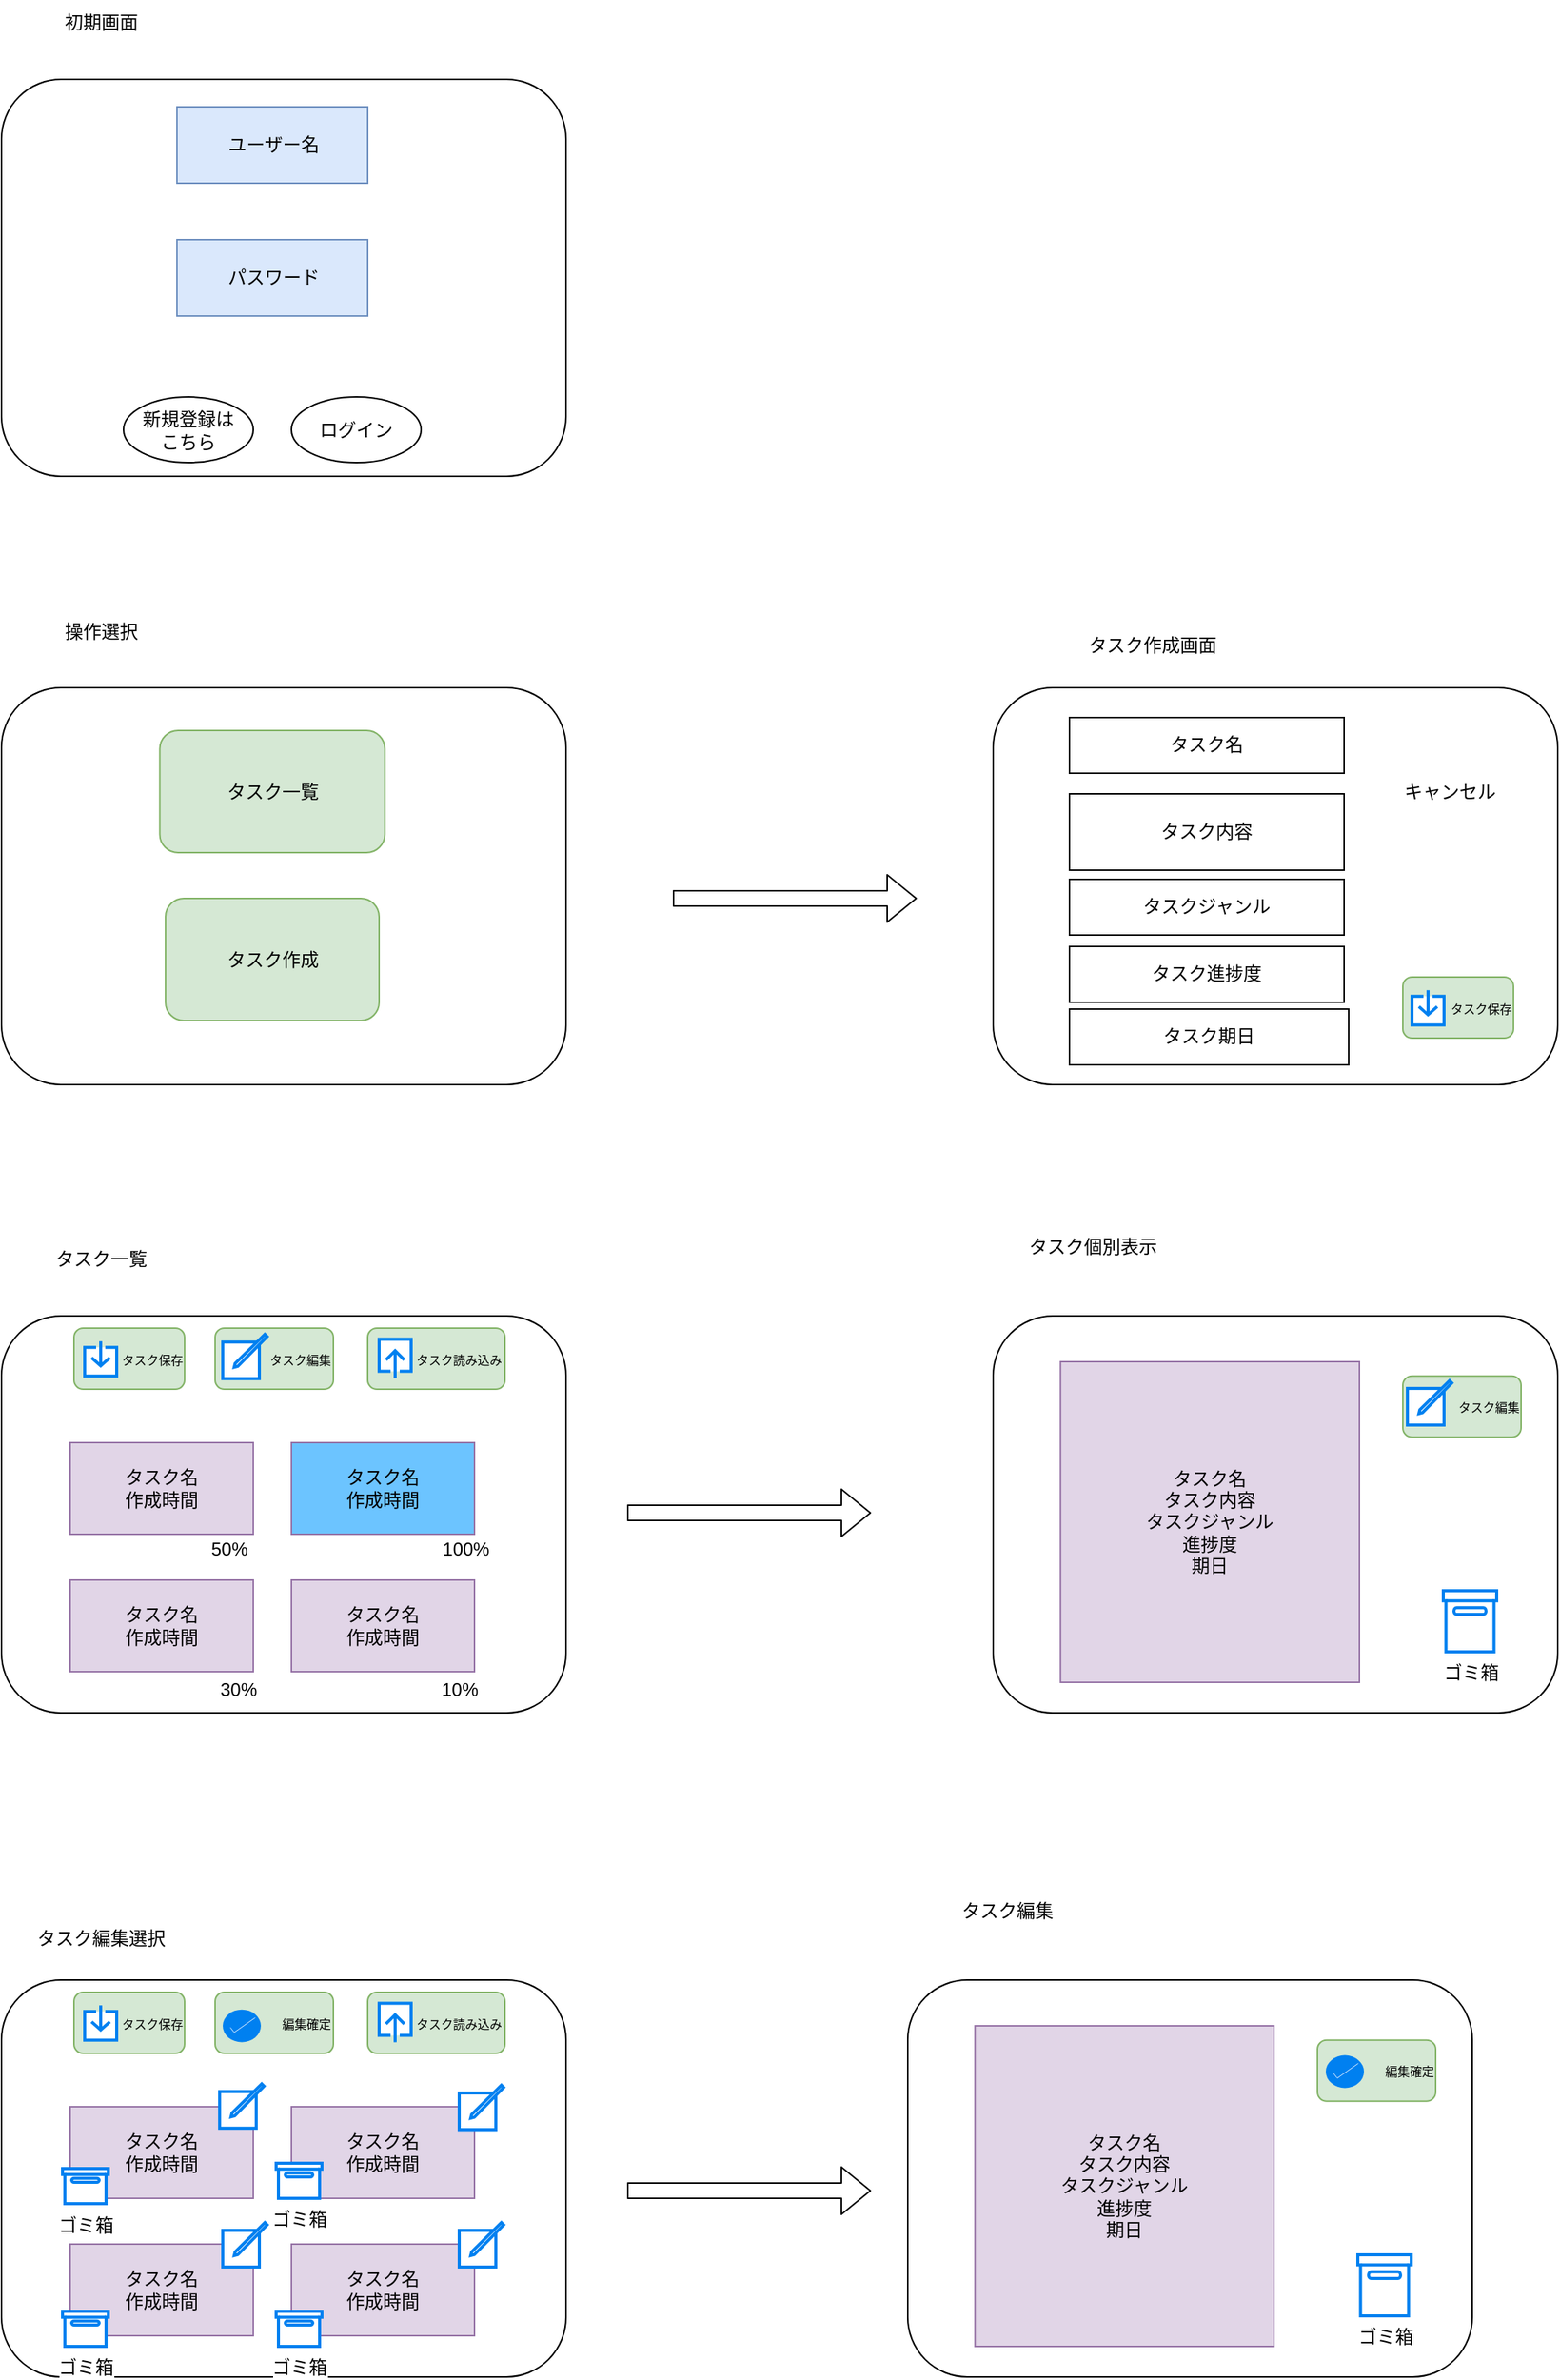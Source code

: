 <mxfile>
    <diagram id="LQAXXgF4HWlI1jR32HYM" name="ページ1">
        <mxGraphModel dx="713" dy="344" grid="1" gridSize="10" guides="1" tooltips="1" connect="1" arrows="1" fold="1" page="1" pageScale="1" pageWidth="827" pageHeight="1169" math="0" shadow="0">
            <root>
                <mxCell id="0"/>
                <mxCell id="1" parent="0"/>
                <mxCell id="2" value="" style="rounded=1;whiteSpace=wrap;html=1;shadow=0;" parent="1" vertex="1">
                    <mxGeometry x="130" y="480.5" width="370" height="260" as="geometry"/>
                </mxCell>
                <mxCell id="3" value="操作選択" style="text;html=1;align=center;verticalAlign=middle;resizable=0;points=[];autosize=1;strokeColor=none;fillColor=none;" parent="1" vertex="1">
                    <mxGeometry x="160" y="428.5" width="70" height="30" as="geometry"/>
                </mxCell>
                <mxCell id="4" value="" style="rounded=1;whiteSpace=wrap;html=1;shadow=0;" parent="1" vertex="1">
                    <mxGeometry x="130" y="82" width="370" height="260" as="geometry"/>
                </mxCell>
                <mxCell id="5" value="初期画面" style="text;html=1;align=center;verticalAlign=middle;resizable=0;points=[];autosize=1;strokeColor=none;fillColor=none;" parent="1" vertex="1">
                    <mxGeometry x="160" y="30" width="70" height="30" as="geometry"/>
                </mxCell>
                <mxCell id="8" value="" style="rounded=0;whiteSpace=wrap;html=1;fillColor=#dae8fc;strokeColor=#6c8ebf;" parent="1" vertex="1">
                    <mxGeometry x="245" y="100" width="125" height="50" as="geometry"/>
                </mxCell>
                <mxCell id="6" value="ユーザー名" style="text;html=1;align=center;verticalAlign=middle;resizable=0;points=[];autosize=1;strokeColor=none;fillColor=none;" parent="1" vertex="1">
                    <mxGeometry x="267.5" y="110" width="80" height="30" as="geometry"/>
                </mxCell>
                <mxCell id="9" value="" style="rounded=0;whiteSpace=wrap;html=1;fillColor=#dae8fc;strokeColor=#6c8ebf;" parent="1" vertex="1">
                    <mxGeometry x="245" y="187" width="125" height="50" as="geometry"/>
                </mxCell>
                <mxCell id="10" value="パスワード" style="text;html=1;align=center;verticalAlign=middle;resizable=0;points=[];autosize=1;strokeColor=none;fillColor=none;" parent="1" vertex="1">
                    <mxGeometry x="267.5" y="197" width="80" height="30" as="geometry"/>
                </mxCell>
                <mxCell id="11" value="新規登録は&lt;br&gt;こちら" style="ellipse;whiteSpace=wrap;html=1;" parent="1" vertex="1">
                    <mxGeometry x="210" y="290" width="85" height="43" as="geometry"/>
                </mxCell>
                <mxCell id="12" value="ログイン" style="ellipse;whiteSpace=wrap;html=1;" parent="1" vertex="1">
                    <mxGeometry x="320" y="290" width="85" height="43" as="geometry"/>
                </mxCell>
                <mxCell id="13" value="タスク作成" style="rounded=1;whiteSpace=wrap;html=1;fillColor=#d5e8d4;strokeColor=#82b366;" parent="1" vertex="1">
                    <mxGeometry x="237.5" y="618.5" width="140" height="80" as="geometry"/>
                </mxCell>
                <mxCell id="14" value="タスク一覧" style="rounded=1;whiteSpace=wrap;html=1;fillColor=#d5e8d4;strokeColor=#82b366;" parent="1" vertex="1">
                    <mxGeometry x="233.75" y="508.5" width="147.5" height="80" as="geometry"/>
                </mxCell>
                <mxCell id="17" value="" style="rounded=1;whiteSpace=wrap;html=1;shadow=0;" parent="1" vertex="1">
                    <mxGeometry x="130" y="892" width="370" height="260" as="geometry"/>
                </mxCell>
                <mxCell id="18" value="タスク一覧" style="text;html=1;align=center;verticalAlign=middle;resizable=0;points=[];autosize=1;strokeColor=none;fillColor=none;" parent="1" vertex="1">
                    <mxGeometry x="155" y="840" width="80" height="30" as="geometry"/>
                </mxCell>
                <mxCell id="22" value="タスク名&lt;br&gt;作成時間" style="whiteSpace=wrap;html=1;fillColor=#e1d5e7;strokeColor=#9673a6;" parent="1" vertex="1">
                    <mxGeometry x="175" y="975" width="120" height="60" as="geometry"/>
                </mxCell>
                <mxCell id="23" value="タスク名&lt;br&gt;作成時間" style="whiteSpace=wrap;html=1;fillColor=#6CC4FF;strokeColor=#9673a6;" parent="1" vertex="1">
                    <mxGeometry x="320" y="975" width="120" height="60" as="geometry"/>
                </mxCell>
                <mxCell id="24" value="タスク名&lt;br&gt;作成時間" style="whiteSpace=wrap;html=1;fillColor=#e1d5e7;strokeColor=#9673a6;" parent="1" vertex="1">
                    <mxGeometry x="175" y="1065" width="120" height="60" as="geometry"/>
                </mxCell>
                <mxCell id="25" value="タスク名&lt;br&gt;作成時間" style="whiteSpace=wrap;html=1;fillColor=#e1d5e7;strokeColor=#9673a6;" parent="1" vertex="1">
                    <mxGeometry x="320" y="1065" width="120" height="60" as="geometry"/>
                </mxCell>
                <mxCell id="27" value="&lt;font style=&quot;font-size: 8px;&quot;&gt;タスク読み込み&lt;/font&gt;" style="rounded=1;whiteSpace=wrap;html=1;fillColor=#d5e8d4;strokeColor=#82b366;align=right;" parent="1" vertex="1">
                    <mxGeometry x="370" y="900" width="90" height="40" as="geometry"/>
                </mxCell>
                <mxCell id="34" value="" style="html=1;verticalLabelPosition=bottom;align=center;labelBackgroundColor=#ffffff;verticalAlign=top;strokeWidth=2;strokeColor=#0080F0;shadow=0;dashed=0;shape=mxgraph.ios7.icons.up;" parent="1" vertex="1">
                    <mxGeometry x="377.5" y="907.25" width="21" height="25.5" as="geometry"/>
                </mxCell>
                <mxCell id="35" value="&lt;font style=&quot;font-size: 8px;&quot;&gt;タスク保存&lt;/font&gt;" style="rounded=1;whiteSpace=wrap;html=1;fillColor=#d5e8d4;strokeColor=#82b366;align=right;" parent="1" vertex="1">
                    <mxGeometry x="177.5" y="900" width="72.5" height="40" as="geometry"/>
                </mxCell>
                <mxCell id="33" value="" style="html=1;verticalLabelPosition=bottom;align=center;labelBackgroundColor=#ffffff;verticalAlign=top;strokeWidth=2;strokeColor=#0080F0;shadow=0;dashed=0;shape=mxgraph.ios7.icons.down;" parent="1" vertex="1">
                    <mxGeometry x="184.5" y="908.62" width="21" height="22.75" as="geometry"/>
                </mxCell>
                <mxCell id="37" value="&lt;font style=&quot;font-size: 8px;&quot;&gt;タスク編集&lt;/font&gt;" style="rounded=1;whiteSpace=wrap;html=1;fillColor=#d5e8d4;strokeColor=#82b366;align=right;" parent="1" vertex="1">
                    <mxGeometry x="270" y="900" width="77.5" height="40" as="geometry"/>
                </mxCell>
                <mxCell id="38" value="" style="html=1;verticalLabelPosition=bottom;align=center;labelBackgroundColor=#ffffff;verticalAlign=top;strokeWidth=2;strokeColor=#0080F0;shadow=0;dashed=0;shape=mxgraph.ios7.icons.compose;" parent="1" vertex="1">
                    <mxGeometry x="275" y="904" width="29.1" height="29.1" as="geometry"/>
                </mxCell>
                <mxCell id="39" value="" style="rounded=1;whiteSpace=wrap;html=1;shadow=0;" parent="1" vertex="1">
                    <mxGeometry x="130" y="1327" width="370" height="260" as="geometry"/>
                </mxCell>
                <mxCell id="40" value="タスク編集選択" style="text;html=1;align=center;verticalAlign=middle;resizable=0;points=[];autosize=1;strokeColor=none;fillColor=none;" parent="1" vertex="1">
                    <mxGeometry x="140" y="1285" width="110" height="30" as="geometry"/>
                </mxCell>
                <mxCell id="41" value="タスク名&lt;br&gt;作成時間" style="whiteSpace=wrap;html=1;fillColor=#e1d5e7;strokeColor=#9673a6;" parent="1" vertex="1">
                    <mxGeometry x="175" y="1410" width="120" height="60" as="geometry"/>
                </mxCell>
                <mxCell id="42" value="タスク名&lt;br&gt;作成時間" style="whiteSpace=wrap;html=1;fillColor=#e1d5e7;strokeColor=#9673a6;" parent="1" vertex="1">
                    <mxGeometry x="320" y="1410" width="120" height="60" as="geometry"/>
                </mxCell>
                <mxCell id="43" value="タスク名&lt;br&gt;作成時間" style="whiteSpace=wrap;html=1;fillColor=#e1d5e7;strokeColor=#9673a6;" parent="1" vertex="1">
                    <mxGeometry x="175" y="1500" width="120" height="60" as="geometry"/>
                </mxCell>
                <mxCell id="44" value="タスク名&lt;br&gt;作成時間" style="whiteSpace=wrap;html=1;fillColor=#e1d5e7;strokeColor=#9673a6;" parent="1" vertex="1">
                    <mxGeometry x="320" y="1500" width="120" height="60" as="geometry"/>
                </mxCell>
                <mxCell id="45" value="&lt;font style=&quot;font-size: 8px;&quot;&gt;タスク読み込み&lt;/font&gt;" style="rounded=1;whiteSpace=wrap;html=1;fillColor=#d5e8d4;strokeColor=#82b366;align=right;" parent="1" vertex="1">
                    <mxGeometry x="370" y="1335" width="90" height="40" as="geometry"/>
                </mxCell>
                <mxCell id="46" value="" style="html=1;verticalLabelPosition=bottom;align=center;labelBackgroundColor=#ffffff;verticalAlign=top;strokeWidth=2;strokeColor=#0080F0;shadow=0;dashed=0;shape=mxgraph.ios7.icons.up;" parent="1" vertex="1">
                    <mxGeometry x="377.5" y="1342.25" width="21" height="25.5" as="geometry"/>
                </mxCell>
                <mxCell id="47" value="&lt;font style=&quot;font-size: 8px;&quot;&gt;タスク保存&lt;/font&gt;" style="rounded=1;whiteSpace=wrap;html=1;fillColor=#d5e8d4;strokeColor=#82b366;align=right;" parent="1" vertex="1">
                    <mxGeometry x="177.5" y="1335" width="72.5" height="40" as="geometry"/>
                </mxCell>
                <mxCell id="48" value="" style="html=1;verticalLabelPosition=bottom;align=center;labelBackgroundColor=#ffffff;verticalAlign=top;strokeWidth=2;strokeColor=#0080F0;shadow=0;dashed=0;shape=mxgraph.ios7.icons.down;" parent="1" vertex="1">
                    <mxGeometry x="184.5" y="1343.62" width="21" height="22.75" as="geometry"/>
                </mxCell>
                <mxCell id="49" value="&lt;font style=&quot;font-size: 8px;&quot;&gt;編集確定&lt;/font&gt;" style="rounded=1;whiteSpace=wrap;html=1;fillColor=#d5e8d4;strokeColor=#82b366;align=right;" parent="1" vertex="1">
                    <mxGeometry x="270" y="1335" width="77.5" height="40" as="geometry"/>
                </mxCell>
                <mxCell id="52" value="" style="html=1;verticalLabelPosition=bottom;labelBackgroundColor=#ffffff;verticalAlign=top;shadow=0;dashed=0;strokeWidth=2;shape=mxgraph.ios7.misc.select;fillColor=#0080f0;strokeColor=#ffffff;sketch=0;" parent="1" vertex="1">
                    <mxGeometry x="275" y="1346.37" width="25" height="21.38" as="geometry"/>
                </mxCell>
                <mxCell id="68" value="" style="html=1;verticalLabelPosition=bottom;align=center;labelBackgroundColor=#ffffff;verticalAlign=top;strokeWidth=2;strokeColor=#0080F0;shadow=0;dashed=0;shape=mxgraph.ios7.icons.compose;" parent="1" vertex="1">
                    <mxGeometry x="272.95" y="1395" width="29.1" height="29.1" as="geometry"/>
                </mxCell>
                <mxCell id="69" value="" style="html=1;verticalLabelPosition=bottom;align=center;labelBackgroundColor=#ffffff;verticalAlign=top;strokeWidth=2;strokeColor=#0080F0;shadow=0;dashed=0;shape=mxgraph.ios7.icons.compose;" parent="1" vertex="1">
                    <mxGeometry x="430" y="1395.9" width="29.1" height="29.1" as="geometry"/>
                </mxCell>
                <mxCell id="70" value="" style="html=1;verticalLabelPosition=bottom;align=center;labelBackgroundColor=#ffffff;verticalAlign=top;strokeWidth=2;strokeColor=#0080F0;shadow=0;dashed=0;shape=mxgraph.ios7.icons.compose;" parent="1" vertex="1">
                    <mxGeometry x="430" y="1485.9" width="29.1" height="29.1" as="geometry"/>
                </mxCell>
                <mxCell id="71" value="" style="html=1;verticalLabelPosition=bottom;align=center;labelBackgroundColor=#ffffff;verticalAlign=top;strokeWidth=2;strokeColor=#0080F0;shadow=0;dashed=0;shape=mxgraph.ios7.icons.compose;" parent="1" vertex="1">
                    <mxGeometry x="275" y="1485.9" width="29.1" height="29.1" as="geometry"/>
                </mxCell>
                <mxCell id="91" value="" style="rounded=1;whiteSpace=wrap;html=1;shadow=0;" parent="1" vertex="1">
                    <mxGeometry x="724" y="1327" width="370" height="260" as="geometry"/>
                </mxCell>
                <mxCell id="92" value="タスク編集" style="text;html=1;align=center;verticalAlign=middle;resizable=0;points=[];autosize=1;strokeColor=none;fillColor=none;" parent="1" vertex="1">
                    <mxGeometry x="749" y="1267" width="80" height="30" as="geometry"/>
                </mxCell>
                <mxCell id="93" value="タスク名&lt;br&gt;タスク内容&lt;div&gt;タスクジャンル&lt;/div&gt;&lt;div&gt;進捗度&lt;/div&gt;&lt;div&gt;期日&lt;/div&gt;" style="whiteSpace=wrap;html=1;fillColor=#e1d5e7;strokeColor=#9673a6;" parent="1" vertex="1">
                    <mxGeometry x="768.1" y="1357" width="195.9" height="210" as="geometry"/>
                </mxCell>
                <mxCell id="101" value="&lt;font style=&quot;font-size: 8px;&quot;&gt;編集確定&lt;/font&gt;" style="rounded=1;whiteSpace=wrap;html=1;fillColor=#d5e8d4;strokeColor=#82b366;align=right;" parent="1" vertex="1">
                    <mxGeometry x="992.5" y="1366.37" width="77.5" height="40" as="geometry"/>
                </mxCell>
                <mxCell id="102" value="" style="html=1;verticalLabelPosition=bottom;labelBackgroundColor=#ffffff;verticalAlign=top;shadow=0;dashed=0;strokeWidth=2;shape=mxgraph.ios7.misc.select;fillColor=#0080f0;strokeColor=#ffffff;sketch=0;" parent="1" vertex="1">
                    <mxGeometry x="998" y="1376.31" width="25" height="21.38" as="geometry"/>
                </mxCell>
                <mxCell id="105" value="ゴミ箱" style="html=1;verticalLabelPosition=bottom;align=center;labelBackgroundColor=#ffffff;verticalAlign=top;strokeWidth=2;strokeColor=#0080F0;shadow=0;dashed=0;shape=mxgraph.ios7.icons.box;" parent="1" vertex="1">
                    <mxGeometry x="1019" y="1507" width="35" height="40" as="geometry"/>
                </mxCell>
                <mxCell id="114" value="" style="shape=flexArrow;endArrow=classic;html=1;" parent="1" edge="1">
                    <mxGeometry width="50" height="50" relative="1" as="geometry">
                        <mxPoint x="540" y="1465" as="sourcePoint"/>
                        <mxPoint x="700" y="1465" as="targetPoint"/>
                    </mxGeometry>
                </mxCell>
                <mxCell id="140" value="ゴミ箱" style="html=1;verticalLabelPosition=bottom;align=center;labelBackgroundColor=#ffffff;verticalAlign=top;strokeWidth=2;strokeColor=#0080F0;shadow=0;dashed=0;shape=mxgraph.ios7.icons.box;" parent="1" vertex="1">
                    <mxGeometry x="310" y="1447" width="30" height="23" as="geometry"/>
                </mxCell>
                <mxCell id="141" value="ゴミ箱" style="html=1;verticalLabelPosition=bottom;align=center;labelBackgroundColor=#ffffff;verticalAlign=top;strokeWidth=2;strokeColor=#0080F0;shadow=0;dashed=0;shape=mxgraph.ios7.icons.box;" parent="1" vertex="1">
                    <mxGeometry x="310" y="1544" width="30" height="23" as="geometry"/>
                </mxCell>
                <mxCell id="142" value="ゴミ箱" style="html=1;verticalLabelPosition=bottom;align=center;labelBackgroundColor=#ffffff;verticalAlign=top;strokeWidth=2;strokeColor=#0080F0;shadow=0;dashed=0;shape=mxgraph.ios7.icons.box;" parent="1" vertex="1">
                    <mxGeometry x="170" y="1450.5" width="30" height="23" as="geometry"/>
                </mxCell>
                <mxCell id="143" value="ゴミ箱" style="html=1;verticalLabelPosition=bottom;align=center;labelBackgroundColor=#ffffff;verticalAlign=top;strokeWidth=2;strokeColor=#0080F0;shadow=0;dashed=0;shape=mxgraph.ios7.icons.box;" parent="1" vertex="1">
                    <mxGeometry x="170" y="1544" width="30" height="23" as="geometry"/>
                </mxCell>
                <mxCell id="145" value="" style="shape=flexArrow;endArrow=classic;html=1;" parent="1" edge="1">
                    <mxGeometry width="50" height="50" relative="1" as="geometry">
                        <mxPoint x="540" y="1021" as="sourcePoint"/>
                        <mxPoint x="700" y="1021" as="targetPoint"/>
                    </mxGeometry>
                </mxCell>
                <mxCell id="152" value="" style="rounded=1;whiteSpace=wrap;html=1;shadow=0;" parent="1" vertex="1">
                    <mxGeometry x="780" y="892" width="370" height="260" as="geometry"/>
                </mxCell>
                <mxCell id="153" value="タスク個別表示" style="text;html=1;align=center;verticalAlign=middle;resizable=0;points=[];autosize=1;strokeColor=none;fillColor=none;" parent="1" vertex="1">
                    <mxGeometry x="790" y="832" width="110" height="30" as="geometry"/>
                </mxCell>
                <mxCell id="154" value="タスク名&lt;br&gt;タスク内容&lt;div&gt;タスクジャンル&lt;/div&gt;&lt;div&gt;進捗度&lt;/div&gt;&lt;div&gt;期日&lt;/div&gt;" style="whiteSpace=wrap;html=1;fillColor=#e1d5e7;strokeColor=#9673a6;" parent="1" vertex="1">
                    <mxGeometry x="824.1" y="922" width="195.9" height="210" as="geometry"/>
                </mxCell>
                <mxCell id="155" value="&lt;span style=&quot;font-size: 8px;&quot;&gt;タスク編集&lt;/span&gt;" style="rounded=1;whiteSpace=wrap;html=1;fillColor=#d5e8d4;strokeColor=#82b366;align=right;" parent="1" vertex="1">
                    <mxGeometry x="1048.5" y="931.37" width="77.5" height="40" as="geometry"/>
                </mxCell>
                <mxCell id="157" value="ゴミ箱" style="html=1;verticalLabelPosition=bottom;align=center;labelBackgroundColor=#ffffff;verticalAlign=top;strokeWidth=2;strokeColor=#0080F0;shadow=0;dashed=0;shape=mxgraph.ios7.icons.box;" parent="1" vertex="1">
                    <mxGeometry x="1075" y="1072" width="35" height="40" as="geometry"/>
                </mxCell>
                <mxCell id="161" value="" style="html=1;verticalLabelPosition=bottom;align=center;labelBackgroundColor=#ffffff;verticalAlign=top;strokeWidth=2;strokeColor=#0080F0;shadow=0;dashed=0;shape=mxgraph.ios7.icons.compose;" parent="1" vertex="1">
                    <mxGeometry x="1051.5" y="934.37" width="29.1" height="29.1" as="geometry"/>
                </mxCell>
                <mxCell id="162" value="50%" style="text;html=1;align=center;verticalAlign=middle;resizable=0;points=[];autosize=1;strokeColor=none;fillColor=none;" parent="1" vertex="1">
                    <mxGeometry x="254.1" y="1030" width="50" height="30" as="geometry"/>
                </mxCell>
                <mxCell id="163" value="100%" style="text;html=1;align=center;verticalAlign=middle;resizable=0;points=[];autosize=1;strokeColor=none;fillColor=none;" parent="1" vertex="1">
                    <mxGeometry x="409.1" y="1030" width="50" height="30" as="geometry"/>
                </mxCell>
                <mxCell id="164" value="30%" style="text;html=1;align=center;verticalAlign=middle;resizable=0;points=[];autosize=1;strokeColor=none;fillColor=none;" parent="1" vertex="1">
                    <mxGeometry x="260" y="1122" width="50" height="30" as="geometry"/>
                </mxCell>
                <mxCell id="165" value="10%" style="text;html=1;align=center;verticalAlign=middle;resizable=0;points=[];autosize=1;strokeColor=none;fillColor=none;" parent="1" vertex="1">
                    <mxGeometry x="405" y="1122" width="50" height="30" as="geometry"/>
                </mxCell>
                <mxCell id="167" value="" style="shape=flexArrow;endArrow=classic;html=1;" parent="1" edge="1">
                    <mxGeometry width="50" height="50" relative="1" as="geometry">
                        <mxPoint x="570" y="618.5" as="sourcePoint"/>
                        <mxPoint x="730" y="618.5" as="targetPoint"/>
                    </mxGeometry>
                </mxCell>
                <mxCell id="168" value="" style="rounded=1;whiteSpace=wrap;html=1;shadow=0;" parent="1" vertex="1">
                    <mxGeometry x="780" y="480.5" width="370" height="260" as="geometry"/>
                </mxCell>
                <mxCell id="171" value="タスク名" style="whiteSpace=wrap;html=1;" parent="1" vertex="1">
                    <mxGeometry x="830" y="500" width="180" height="36.5" as="geometry"/>
                </mxCell>
                <mxCell id="172" value="タスク内容" style="whiteSpace=wrap;html=1;" parent="1" vertex="1">
                    <mxGeometry x="830" y="550" width="180" height="50" as="geometry"/>
                </mxCell>
                <mxCell id="173" value="タスクジャンル" style="whiteSpace=wrap;html=1;" parent="1" vertex="1">
                    <mxGeometry x="830" y="606" width="180" height="36.5" as="geometry"/>
                </mxCell>
                <mxCell id="174" value="タスク進捗度" style="whiteSpace=wrap;html=1;" parent="1" vertex="1">
                    <mxGeometry x="830" y="650" width="180" height="36.5" as="geometry"/>
                </mxCell>
                <mxCell id="175" value="タスク作成画面" style="text;html=1;align=center;verticalAlign=middle;resizable=0;points=[];autosize=1;strokeColor=none;fillColor=none;" parent="1" vertex="1">
                    <mxGeometry x="829" y="438" width="110" height="30" as="geometry"/>
                </mxCell>
                <mxCell id="176" value="タスク期日" style="whiteSpace=wrap;html=1;" parent="1" vertex="1">
                    <mxGeometry x="830" y="691" width="183" height="36.5" as="geometry"/>
                </mxCell>
                <mxCell id="178" value="&lt;font style=&quot;font-size: 8px;&quot;&gt;タスク保存&lt;/font&gt;" style="rounded=1;whiteSpace=wrap;html=1;fillColor=#d5e8d4;strokeColor=#82b366;align=right;" vertex="1" parent="1">
                    <mxGeometry x="1048.5" y="670" width="72.5" height="40" as="geometry"/>
                </mxCell>
                <mxCell id="179" value="" style="html=1;verticalLabelPosition=bottom;align=center;labelBackgroundColor=#ffffff;verticalAlign=top;strokeWidth=2;strokeColor=#0080F0;shadow=0;dashed=0;shape=mxgraph.ios7.icons.down;" vertex="1" parent="1">
                    <mxGeometry x="1054.5" y="678.63" width="21" height="22.75" as="geometry"/>
                </mxCell>
                <mxCell id="180" value="キャンセル" style="text;html=1;align=center;verticalAlign=middle;resizable=0;points=[];autosize=1;strokeColor=none;fillColor=none;" vertex="1" parent="1">
                    <mxGeometry x="1039" y="533.5" width="80" height="30" as="geometry"/>
                </mxCell>
            </root>
        </mxGraphModel>
    </diagram>
</mxfile>